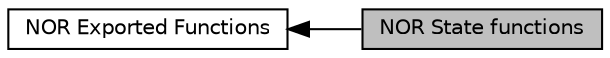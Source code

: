 digraph "NOR State functions"
{
  edge [fontname="Helvetica",fontsize="10",labelfontname="Helvetica",labelfontsize="10"];
  node [fontname="Helvetica",fontsize="10",shape=record];
  rankdir=LR;
  Node0 [label="NOR State functions",height=0.2,width=0.4,color="black", fillcolor="grey75", style="filled", fontcolor="black"];
  Node1 [label="NOR Exported Functions",height=0.2,width=0.4,color="black", fillcolor="white", style="filled",URL="$group___n_o_r___exported___functions.html"];
  Node1->Node0 [shape=plaintext, dir="back", style="solid"];
}
